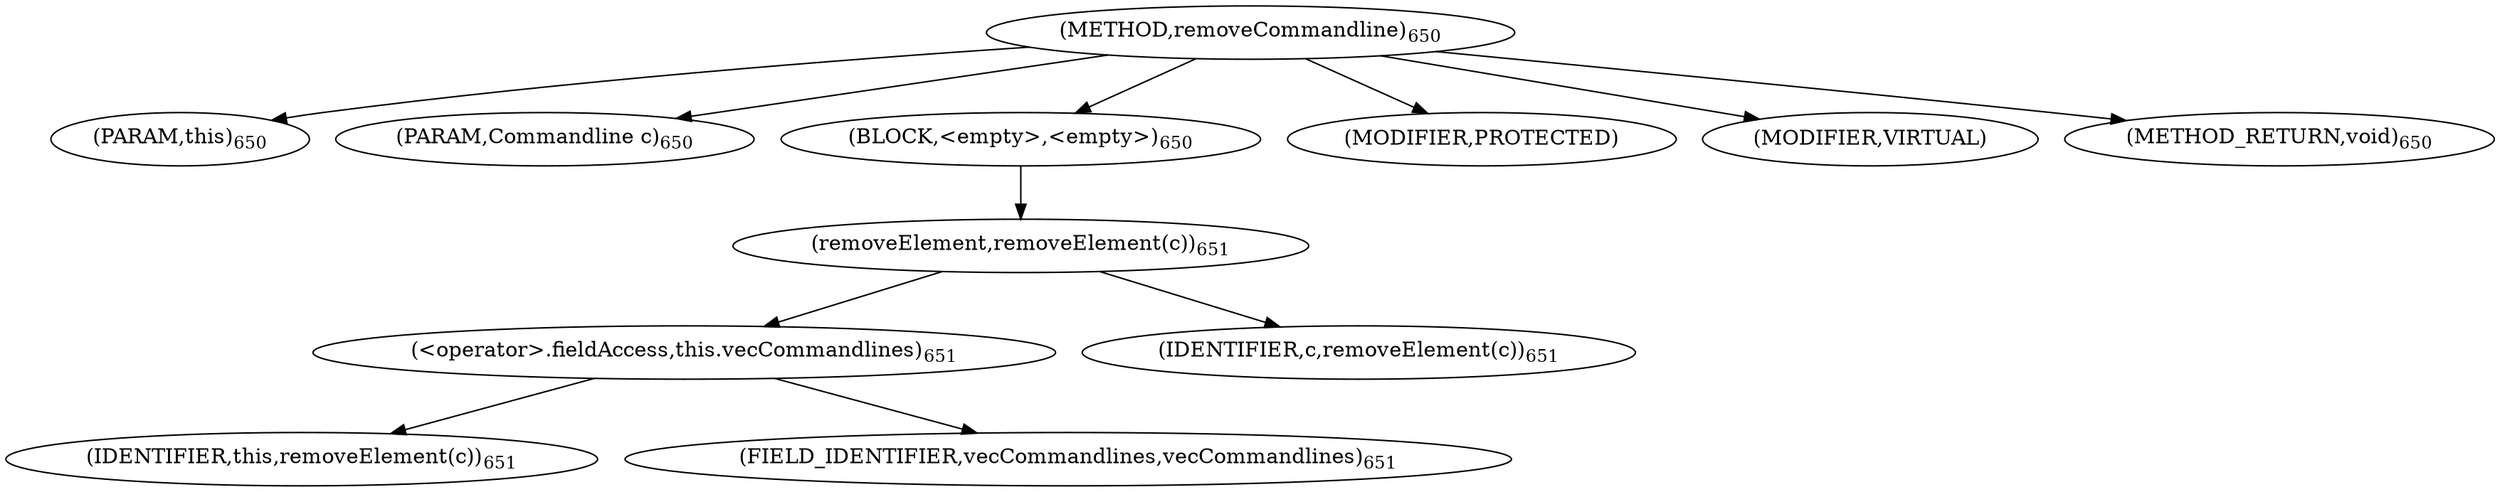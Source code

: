 digraph "removeCommandline" {  
"1336" [label = <(METHOD,removeCommandline)<SUB>650</SUB>> ]
"1337" [label = <(PARAM,this)<SUB>650</SUB>> ]
"1338" [label = <(PARAM,Commandline c)<SUB>650</SUB>> ]
"1339" [label = <(BLOCK,&lt;empty&gt;,&lt;empty&gt;)<SUB>650</SUB>> ]
"1340" [label = <(removeElement,removeElement(c))<SUB>651</SUB>> ]
"1341" [label = <(&lt;operator&gt;.fieldAccess,this.vecCommandlines)<SUB>651</SUB>> ]
"1342" [label = <(IDENTIFIER,this,removeElement(c))<SUB>651</SUB>> ]
"1343" [label = <(FIELD_IDENTIFIER,vecCommandlines,vecCommandlines)<SUB>651</SUB>> ]
"1344" [label = <(IDENTIFIER,c,removeElement(c))<SUB>651</SUB>> ]
"1345" [label = <(MODIFIER,PROTECTED)> ]
"1346" [label = <(MODIFIER,VIRTUAL)> ]
"1347" [label = <(METHOD_RETURN,void)<SUB>650</SUB>> ]
  "1336" -> "1337" 
  "1336" -> "1338" 
  "1336" -> "1339" 
  "1336" -> "1345" 
  "1336" -> "1346" 
  "1336" -> "1347" 
  "1339" -> "1340" 
  "1340" -> "1341" 
  "1340" -> "1344" 
  "1341" -> "1342" 
  "1341" -> "1343" 
}

